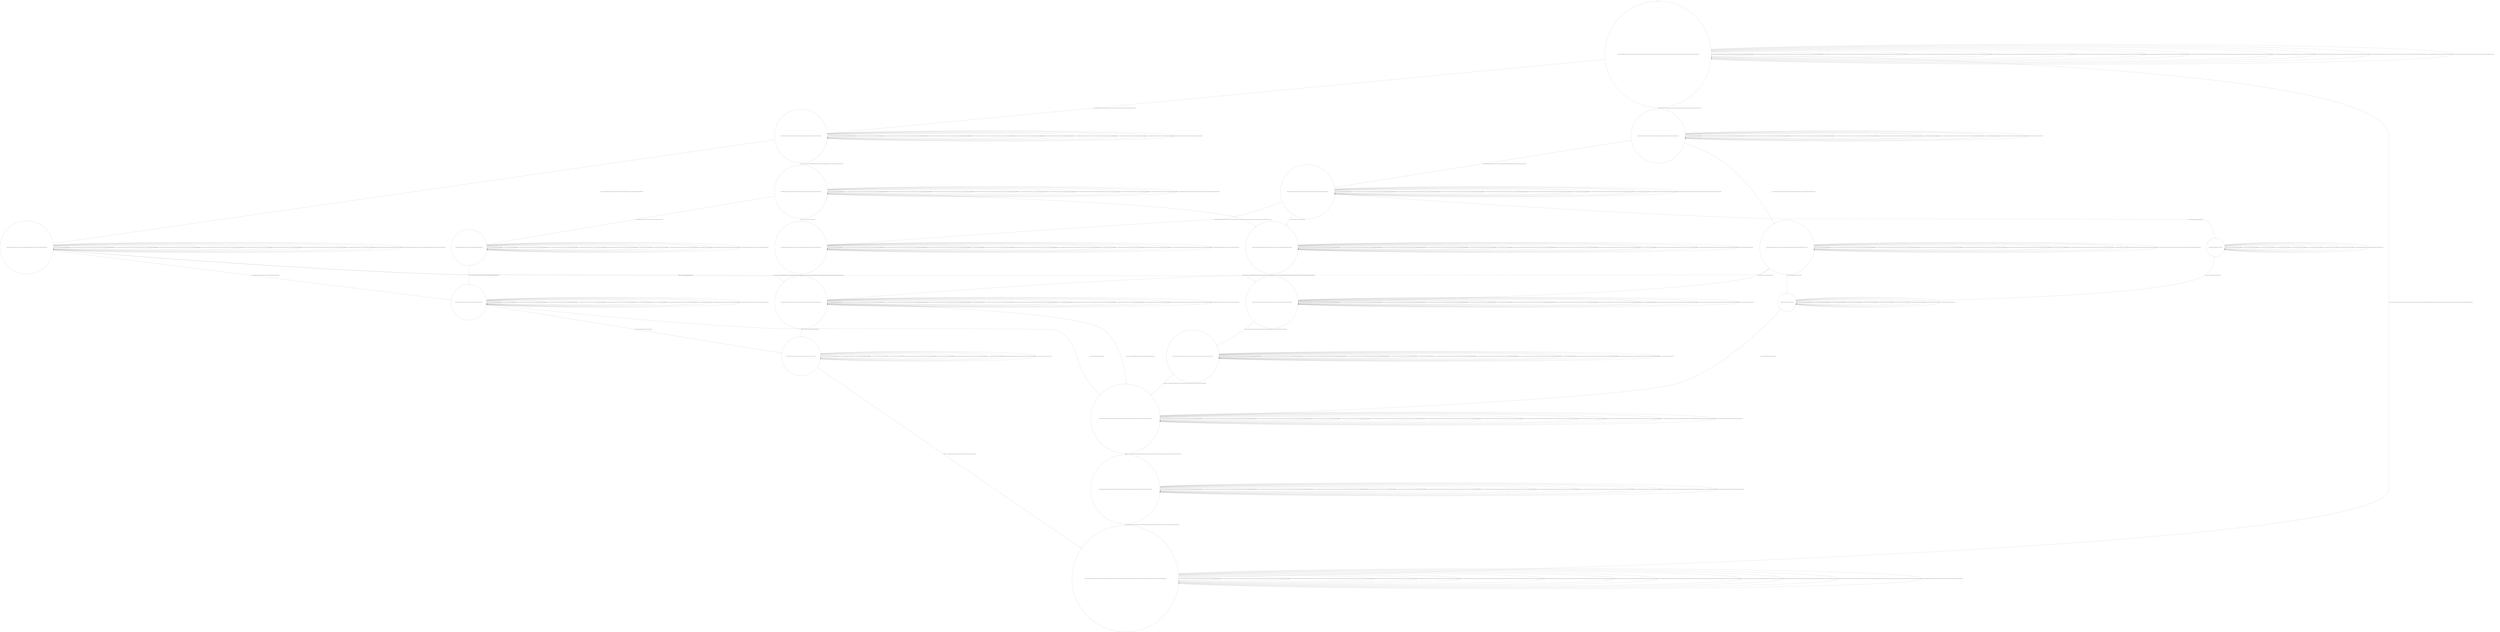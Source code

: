 digraph g {
	edge [lblstyle="above, sloped"];
	s0 [shape="circle" label="0@[((DOL and TEA and not TON and not CAP and not EUR and not COF) or (EUR and COF and not DOL and not TEA and not TON and not CAP) or (DOL and CAP and TON and not TEA and not EUR and not COF) or (EUR and CAP and TON and not DOL and not TEA and not COF) or (EUR and COF and TEA and TON and not DOL and not CAP) or (DOL and COF and TEA and CAP and TON and not EUR))]"];
	s1 [shape="circle" label="1@[((DOL and TEA and not TON and not CAP and not EUR and not COF) or (DOL and CAP and TON and not TEA and not EUR and not COF) or (DOL and COF and TEA and CAP and TON and not EUR))]"];
	s2 [shape="circle" label="2@[((EUR and COF and not DOL and not TEA and not TON and not CAP) or (EUR and CAP and TON and not DOL and not TEA and not COF) or (EUR and COF and TEA and TON and not DOL and not CAP))]"];
	s3 [shape="circle" label="3@[((DOL and TEA and not TON and not CAP and not EUR and not COF) or (DOL and CAP and TON and not TEA and not EUR and not COF) or (DOL and COF and TEA and CAP and TON and not EUR))]"];
	s4 [shape="circle" label="4@[((DOL and TEA and not TON and not CAP and not EUR and not COF) or (DOL and CAP and TON and not TEA and not EUR and not COF) or (DOL and COF and TEA and CAP and TON and not EUR))]"];
	s5 [shape="circle" label="5@[((EUR and COF and not DOL and not TEA and not TON and not CAP) or (EUR and CAP and TON and not DOL and not TEA and not COF) or (EUR and COF and TEA and TON and not DOL and not CAP))]"];
	s6 [shape="circle" label="6@[((EUR and COF and not DOL and not TEA and not TON and not CAP) or (EUR and CAP and TON and not DOL and not TEA and not COF) or (EUR and COF and TEA and TON and not DOL and not CAP))]"];
	s7 [shape="circle" label="7@[((DOL and CAP and TON and not TEA and not EUR and not COF) or (EUR and CAP and TON and not DOL and not TEA and not COF) or (DOL and COF and TEA and CAP and TON and not EUR))]"];
	s8 [shape="circle" label="8@[((DOL and TEA and not TON and not CAP and not EUR and not COF) or (DOL and COF and TEA and CAP and TON and not EUR))]"];
	s9 [shape="circle" label="9@[((DOL and CAP and TON and not TEA and not EUR and not COF) or (EUR and CAP and TON and not DOL and not TEA and not COF) or (DOL and COF and TEA and CAP and TON and not EUR))]"];
	s10 [shape="circle" label="10@[((DOL and TEA and not TON and not CAP and not EUR and not COF) or (DOL and COF and TEA and CAP and TON and not EUR))]"];
	s11 [shape="circle" label="11@[((EUR and COF and not DOL and not TEA and not TON and not CAP) or (EUR and COF and TEA and TON and not DOL and not CAP) or (DOL and COF and TEA and CAP and TON and not EUR))]"];
	s12 [shape="circle" label="12@[((EUR and COF and TEA and TON and not DOL and not CAP))]"];
	s13 [shape="circle" label="13@[((EUR and COF and not DOL and not TEA and not TON and not CAP) or (EUR and COF and TEA and TON and not DOL and not CAP) or (DOL and COF and TEA and CAP and TON and not EUR))]"];
	s14 [shape="circle" label="14@[((EUR and COF and TEA and TON and not DOL and not CAP))]"];
	s15 [shape="circle" label="15@[((DOL and CAP and TON and not TEA and not EUR and not COF) or (EUR and CAP and TON and not DOL and not TEA and not COF) or (DOL and COF and TEA and CAP and TON and not EUR))]"];
	s16 [shape="circle" label="16@[((DOL and TEA and not TON and not CAP and not EUR and not COF) or (EUR and COF and not DOL and not TEA and not TON and not CAP))]"];
	s17 [shape="circle" label="17@[((DOL and CAP and TON and not TEA and not EUR and not COF) or (EUR and CAP and TON and not DOL and not TEA and not COF) or (EUR and COF and TEA and TON and not DOL and not CAP) or (DOL and COF and TEA and CAP and TON and not EUR))]"];
	s18 [shape="circle" label="18@[((DOL and TEA and not TON and not CAP and not EUR and not COF) or (EUR and COF and not DOL and not TEA and not TON and not CAP) or (DOL and CAP and TON and not TEA and not EUR and not COF) or (EUR and CAP and TON and not DOL and not TEA and not COF) or (EUR and COF and TEA and TON and not DOL and not CAP) or (DOL and COF and TEA and CAP and TON and not EUR))]"];
	s19 [shape="circle" label="19@[((DOL and CAP and TON and not TEA and not EUR and not COF) or (EUR and CAP and TON and not DOL and not TEA and not COF) or (EUR and COF and TEA and TON and not DOL and not CAP) or (DOL and COF and TEA and CAP and TON and not EUR))]"];
	s0 -> s0 [label="cap / nok() [((DOL and CAP and TON and not TEA and not EUR and not COF) or (EUR and CAP and TON and not DOL and not TEA and not COF) or (DOL and COF and TEA and CAP and TON and not EUR))]"];
	s0 -> s0 [label="coffee / nok() [((EUR and COF and not DOL and not TEA and not TON and not CAP) or (DOL and CAP and TON and not TEA and not EUR and not COF) or (EUR and CAP and TON and not DOL and not TEA and not COF) or (EUR and COF and TEA and TON and not DOL and not CAP) or (DOL and COF and TEA and CAP and TON and not EUR))]"];
	s0 -> s0 [label="cup_taken / nok() [((DOL and TEA and not TON and not CAP and not EUR and not COF) or (EUR and COF and not DOL and not TEA and not TON and not CAP) or (DOL and CAP and TON and not TEA and not EUR and not COF) or (EUR and CAP and TON and not DOL and not TEA and not COF) or (EUR and COF and TEA and TON and not DOL and not CAP) or (DOL and COF and TEA and CAP and TON and not EUR))]"];
	s0 -> s0 [label="display_done / nok() [((DOL and TEA and not TON and not CAP and not EUR and not COF) or (EUR and COF and not DOL and not TEA and not TON and not CAP) or (DOL and CAP and TON and not TEA and not EUR and not COF) or (EUR and CAP and TON and not DOL and not TEA and not COF) or (EUR and COF and TEA and TON and not DOL and not CAP) or (DOL and COF and TEA and CAP and TON and not EUR))]"];
	s0 -> s1 [label="dollar / ok() [((DOL and TEA and not TON and not CAP and not EUR and not COF) or (DOL and CAP and TON and not TEA and not EUR and not COF) or (DOL and COF and TEA and CAP and TON and not EUR))]"];
	s0 -> s2 [label="euro / ok() [((EUR and COF and not DOL and not TEA and not TON and not CAP) or (EUR and CAP and TON and not DOL and not TEA and not COF) or (EUR and COF and TEA and TON and not DOL and not CAP))]"];
	s0 -> s0 [label="no_sugar / nok() [((DOL and TEA and not TON and not CAP and not EUR and not COF) or (EUR and COF and not DOL and not TEA and not TON and not CAP) or (DOL and CAP and TON and not TEA and not EUR and not COF) or (EUR and CAP and TON and not DOL and not TEA and not COF) or (EUR and COF and TEA and TON and not DOL and not CAP) or (DOL and COF and TEA and CAP and TON and not EUR))]"];
	s0 -> s0 [label="pour_coffee / nok() [((EUR and COF and not DOL and not TEA and not TON and not CAP) or (DOL and CAP and TON and not TEA and not EUR and not COF) or (EUR and CAP and TON and not DOL and not TEA and not COF) or (EUR and COF and TEA and TON and not DOL and not CAP) or (DOL and COF and TEA and CAP and TON and not EUR))]"];
	s0 -> s0 [label="pour_milk / nok() [((DOL and CAP and TON and not TEA and not EUR and not COF) or (EUR and CAP and TON and not DOL and not TEA and not COF) or (DOL and COF and TEA and CAP and TON and not EUR))]"];
	s0 -> s0 [label="pour_sugar / nok() [((DOL and TEA and not TON and not CAP and not EUR and not COF) or (EUR and COF and not DOL and not TEA and not TON and not CAP) or (DOL and CAP and TON and not TEA and not EUR and not COF) or (EUR and CAP and TON and not DOL and not TEA and not COF) or (EUR and COF and TEA and TON and not DOL and not CAP) or (DOL and COF and TEA and CAP and TON and not EUR))]"];
	s0 -> s0 [label="pour_tea / nok() [((DOL and TEA and not TON and not CAP and not EUR and not COF) or (EUR and COF and TEA and TON and not DOL and not CAP) or (DOL and COF and TEA and CAP and TON and not EUR))]"];
	s0 -> s0 [label="ring / nok() [((DOL and CAP and TON and not TEA and not EUR and not COF) or (EUR and CAP and TON and not DOL and not TEA and not COF) or (EUR and COF and TEA and TON and not DOL and not CAP) or (DOL and COF and TEA and CAP and TON and not EUR))]"];
	s0 -> s0 [label="sugar / nok() [((DOL and TEA and not TON and not CAP and not EUR and not COF) or (EUR and COF and not DOL and not TEA and not TON and not CAP) or (DOL and CAP and TON and not TEA and not EUR and not COF) or (EUR and CAP and TON and not DOL and not TEA and not COF) or (EUR and COF and TEA and TON and not DOL and not CAP) or (DOL and COF and TEA and CAP and TON and not EUR))]"];
	s0 -> s0 [label="tea / nok() [((DOL and TEA and not TON and not CAP and not EUR and not COF) or (EUR and COF and TEA and TON and not DOL and not CAP) or (DOL and COF and TEA and CAP and TON and not EUR))]"];
	s1 -> s1 [label="cap / nok() [((DOL and CAP and TON and not TEA and not EUR and not COF) or (DOL and COF and TEA and CAP and TON and not EUR))]"];
	s1 -> s1 [label="coffee / nok() [((DOL and CAP and TON and not TEA and not EUR and not COF) or (DOL and COF and TEA and CAP and TON and not EUR))]"];
	s1 -> s1 [label="cup_taken / nok() [((DOL and TEA and not TON and not CAP and not EUR and not COF) or (DOL and CAP and TON and not TEA and not EUR and not COF) or (DOL and COF and TEA and CAP and TON and not EUR))]"];
	s1 -> s1 [label="display_done / nok() [((DOL and TEA and not TON and not CAP and not EUR and not COF) or (DOL and CAP and TON and not TEA and not EUR and not COF) or (DOL and COF and TEA and CAP and TON and not EUR))]"];
	s1 -> s1 [label="dollar / nok() [((DOL and TEA and not TON and not CAP and not EUR and not COF) or (DOL and CAP and TON and not TEA and not EUR and not COF) or (DOL and COF and TEA and CAP and TON and not EUR))]"];
	s1 -> s3 [label="no_sugar / ok() [((DOL and TEA and not TON and not CAP and not EUR and not COF) or (DOL and CAP and TON and not TEA and not EUR and not COF) or (DOL and COF and TEA and CAP and TON and not EUR))]"];
	s1 -> s1 [label="pour_coffee / nok() [((DOL and CAP and TON and not TEA and not EUR and not COF) or (DOL and COF and TEA and CAP and TON and not EUR))]"];
	s1 -> s1 [label="pour_milk / nok() [((DOL and CAP and TON and not TEA and not EUR and not COF) or (DOL and COF and TEA and CAP and TON and not EUR))]"];
	s1 -> s1 [label="pour_sugar / nok() [((DOL and TEA and not TON and not CAP and not EUR and not COF) or (DOL and CAP and TON and not TEA and not EUR and not COF) or (DOL and COF and TEA and CAP and TON and not EUR))]"];
	s1 -> s1 [label="pour_tea / nok() [((DOL and TEA and not TON and not CAP and not EUR and not COF) or (DOL and COF and TEA and CAP and TON and not EUR))]"];
	s1 -> s1 [label="ring / nok() [((DOL and CAP and TON and not TEA and not EUR and not COF) or (DOL and COF and TEA and CAP and TON and not EUR))]"];
	s1 -> s4 [label="sugar / ok() [((DOL and TEA and not TON and not CAP and not EUR and not COF) or (DOL and CAP and TON and not TEA and not EUR and not COF) or (DOL and COF and TEA and CAP and TON and not EUR))]"];
	s1 -> s1 [label="tea / nok() [((DOL and TEA and not TON and not CAP and not EUR and not COF) or (DOL and COF and TEA and CAP and TON and not EUR))]"];
	s2 -> s2 [label="cap / nok() [((EUR and CAP and TON and not DOL and not TEA and not COF))]"];
	s2 -> s2 [label="coffee / nok() [((EUR and COF and not DOL and not TEA and not TON and not CAP) or (EUR and CAP and TON and not DOL and not TEA and not COF) or (EUR and COF and TEA and TON and not DOL and not CAP))]"];
	s2 -> s2 [label="cup_taken / nok() [((EUR and COF and not DOL and not TEA and not TON and not CAP) or (EUR and CAP and TON and not DOL and not TEA and not COF) or (EUR and COF and TEA and TON and not DOL and not CAP))]"];
	s2 -> s2 [label="display_done / nok() [((EUR and COF and not DOL and not TEA and not TON and not CAP) or (EUR and CAP and TON and not DOL and not TEA and not COF) or (EUR and COF and TEA and TON and not DOL and not CAP))]"];
	s2 -> s2 [label="euro / nok() [((EUR and COF and not DOL and not TEA and not TON and not CAP) or (EUR and CAP and TON and not DOL and not TEA and not COF) or (EUR and COF and TEA and TON and not DOL and not CAP))]"];
	s2 -> s5 [label="no_sugar / ok() [((EUR and COF and not DOL and not TEA and not TON and not CAP) or (EUR and CAP and TON and not DOL and not TEA and not COF) or (EUR and COF and TEA and TON and not DOL and not CAP))]"];
	s2 -> s2 [label="pour_coffee / nok() [((EUR and COF and not DOL and not TEA and not TON and not CAP) or (EUR and CAP and TON and not DOL and not TEA and not COF) or (EUR and COF and TEA and TON and not DOL and not CAP))]"];
	s2 -> s2 [label="pour_milk / nok() [((EUR and CAP and TON and not DOL and not TEA and not COF))]"];
	s2 -> s2 [label="pour_sugar / nok() [((EUR and COF and not DOL and not TEA and not TON and not CAP) or (EUR and CAP and TON and not DOL and not TEA and not COF) or (EUR and COF and TEA and TON and not DOL and not CAP))]"];
	s2 -> s2 [label="pour_tea / nok() [((EUR and COF and TEA and TON and not DOL and not CAP))]"];
	s2 -> s2 [label="ring / nok() [((EUR and CAP and TON and not DOL and not TEA and not COF) or (EUR and COF and TEA and TON and not DOL and not CAP))]"];
	s2 -> s6 [label="sugar / ok() [((EUR and COF and not DOL and not TEA and not TON and not CAP) or (EUR and CAP and TON and not DOL and not TEA and not COF) or (EUR and COF and TEA and TON and not DOL and not CAP))]"];
	s2 -> s2 [label="tea / nok() [((EUR and COF and TEA and TON and not DOL and not CAP))]"];
	s3 -> s7 [label="cap / ok() [((DOL and CAP and TON and not TEA and not EUR and not COF) or (DOL and COF and TEA and CAP and TON and not EUR))]"];
	s3 -> s3 [label="coffee / Ω [((DOL and CAP and TON and not TEA and not EUR and not COF))]"];
	s3 -> s11 [label="coffee / ok() [((DOL and COF and TEA and CAP and TON and not EUR))]"];
	s3 -> s3 [label="cup_taken / nok() [((DOL and TEA and not TON and not CAP and not EUR and not COF) or (DOL and CAP and TON and not TEA and not EUR and not COF) or (DOL and COF and TEA and CAP and TON and not EUR))]"];
	s3 -> s3 [label="display_done / nok() [((DOL and TEA and not TON and not CAP and not EUR and not COF) or (DOL and CAP and TON and not TEA and not EUR and not COF) or (DOL and COF and TEA and CAP and TON and not EUR))]"];
	s3 -> s3 [label="dollar / nok() [((DOL and TEA and not TON and not CAP and not EUR and not COF) or (DOL and CAP and TON and not TEA and not EUR and not COF) or (DOL and COF and TEA and CAP and TON and not EUR))]"];
	s3 -> s3 [label="no_sugar / nok() [((DOL and TEA and not TON and not CAP and not EUR and not COF) or (DOL and CAP and TON and not TEA and not EUR and not COF) or (DOL and COF and TEA and CAP and TON and not EUR))]"];
	s3 -> s3 [label="pour_coffee / nok() [((DOL and CAP and TON and not TEA and not EUR and not COF) or (DOL and COF and TEA and CAP and TON and not EUR))]"];
	s3 -> s3 [label="pour_milk / nok() [((DOL and CAP and TON and not TEA and not EUR and not COF) or (DOL and COF and TEA and CAP and TON and not EUR))]"];
	s3 -> s3 [label="pour_sugar / nok() [((DOL and TEA and not TON and not CAP and not EUR and not COF) or (DOL and CAP and TON and not TEA and not EUR and not COF) or (DOL and COF and TEA and CAP and TON and not EUR))]"];
	s3 -> s3 [label="pour_tea / nok() [((DOL and TEA and not TON and not CAP and not EUR and not COF) or (DOL and COF and TEA and CAP and TON and not EUR))]"];
	s3 -> s3 [label="ring / nok() [((DOL and CAP and TON and not TEA and not EUR and not COF) or (DOL and COF and TEA and CAP and TON and not EUR))]"];
	s3 -> s3 [label="sugar / void() [((DOL and TEA and not TON and not CAP and not EUR and not COF) or (DOL and CAP and TON and not TEA and not EUR and not COF) or (DOL and COF and TEA and CAP and TON and not EUR))]"];
	s3 -> s8 [label="tea / ok() [((DOL and TEA and not TON and not CAP and not EUR and not COF) or (DOL and COF and TEA and CAP and TON and not EUR))]"];
	s4 -> s9 [label="cap / ok() [((DOL and CAP and TON and not TEA and not EUR and not COF) or (DOL and COF and TEA and CAP and TON and not EUR))]"];
	s4 -> s4 [label="coffee / Ω [((DOL and CAP and TON and not TEA and not EUR and not COF))]"];
	s4 -> s13 [label="coffee / ok() [((DOL and COF and TEA and CAP and TON and not EUR))]"];
	s4 -> s4 [label="cup_taken / nok() [((DOL and TEA and not TON and not CAP and not EUR and not COF) or (DOL and CAP and TON and not TEA and not EUR and not COF) or (DOL and COF and TEA and CAP and TON and not EUR))]"];
	s4 -> s4 [label="display_done / nok() [((DOL and TEA and not TON and not CAP and not EUR and not COF) or (DOL and CAP and TON and not TEA and not EUR and not COF) or (DOL and COF and TEA and CAP and TON and not EUR))]"];
	s4 -> s4 [label="dollar / nok() [((DOL and TEA and not TON and not CAP and not EUR and not COF) or (DOL and CAP and TON and not TEA and not EUR and not COF) or (DOL and COF and TEA and CAP and TON and not EUR))]"];
	s4 -> s4 [label="no_sugar / void() [((DOL and TEA and not TON and not CAP and not EUR and not COF) or (DOL and CAP and TON and not TEA and not EUR and not COF) or (DOL and COF and TEA and CAP and TON and not EUR))]"];
	s4 -> s4 [label="pour_coffee / nok() [((DOL and CAP and TON and not TEA and not EUR and not COF) or (DOL and COF and TEA and CAP and TON and not EUR))]"];
	s4 -> s4 [label="pour_milk / nok() [((DOL and CAP and TON and not TEA and not EUR and not COF) or (DOL and COF and TEA and CAP and TON and not EUR))]"];
	s4 -> s4 [label="pour_sugar / nok() [((DOL and TEA and not TON and not CAP and not EUR and not COF) or (DOL and CAP and TON and not TEA and not EUR and not COF) or (DOL and COF and TEA and CAP and TON and not EUR))]"];
	s4 -> s4 [label="pour_tea / nok() [((DOL and TEA and not TON and not CAP and not EUR and not COF) or (DOL and COF and TEA and CAP and TON and not EUR))]"];
	s4 -> s4 [label="ring / nok() [((DOL and CAP and TON and not TEA and not EUR and not COF) or (DOL and COF and TEA and CAP and TON and not EUR))]"];
	s4 -> s4 [label="sugar / nok() [((DOL and TEA and not TON and not CAP and not EUR and not COF) or (DOL and CAP and TON and not TEA and not EUR and not COF) or (DOL and COF and TEA and CAP and TON and not EUR))]"];
	s4 -> s10 [label="tea / ok() [((DOL and TEA and not TON and not CAP and not EUR and not COF) or (DOL and COF and TEA and CAP and TON and not EUR))]"];
	s5 -> s7 [label="cap / ok() [((EUR and CAP and TON and not DOL and not TEA and not COF))]"];
	s5 -> s5 [label="coffee / Ω [((EUR and CAP and TON and not DOL and not TEA and not COF))]"];
	s5 -> s11 [label="coffee / ok() [((EUR and COF and not DOL and not TEA and not TON and not CAP) or (EUR and COF and TEA and TON and not DOL and not CAP))]"];
	s5 -> s5 [label="cup_taken / nok() [((EUR and COF and not DOL and not TEA and not TON and not CAP) or (EUR and CAP and TON and not DOL and not TEA and not COF) or (EUR and COF and TEA and TON and not DOL and not CAP))]"];
	s5 -> s5 [label="display_done / nok() [((EUR and COF and not DOL and not TEA and not TON and not CAP) or (EUR and CAP and TON and not DOL and not TEA and not COF) or (EUR and COF and TEA and TON and not DOL and not CAP))]"];
	s5 -> s5 [label="euro / nok() [((EUR and COF and not DOL and not TEA and not TON and not CAP) or (EUR and CAP and TON and not DOL and not TEA and not COF) or (EUR and COF and TEA and TON and not DOL and not CAP))]"];
	s5 -> s5 [label="no_sugar / nok() [((EUR and COF and not DOL and not TEA and not TON and not CAP) or (EUR and CAP and TON and not DOL and not TEA and not COF) or (EUR and COF and TEA and TON and not DOL and not CAP))]"];
	s5 -> s5 [label="pour_coffee / nok() [((EUR and COF and not DOL and not TEA and not TON and not CAP) or (EUR and CAP and TON and not DOL and not TEA and not COF) or (EUR and COF and TEA and TON and not DOL and not CAP))]"];
	s5 -> s5 [label="pour_milk / nok() [((EUR and CAP and TON and not DOL and not TEA and not COF))]"];
	s5 -> s5 [label="pour_sugar / nok() [((EUR and COF and not DOL and not TEA and not TON and not CAP) or (EUR and CAP and TON and not DOL and not TEA and not COF) or (EUR and COF and TEA and TON and not DOL and not CAP))]"];
	s5 -> s5 [label="pour_tea / nok() [((EUR and COF and TEA and TON and not DOL and not CAP))]"];
	s5 -> s5 [label="ring / nok() [((EUR and CAP and TON and not DOL and not TEA and not COF) or (EUR and COF and TEA and TON and not DOL and not CAP))]"];
	s5 -> s5 [label="sugar / void() [((EUR and COF and not DOL and not TEA and not TON and not CAP) or (EUR and CAP and TON and not DOL and not TEA and not COF) or (EUR and COF and TEA and TON and not DOL and not CAP))]"];
	s5 -> s12 [label="tea / ok() [((EUR and COF and TEA and TON and not DOL and not CAP))]"];
	s6 -> s9 [label="cap / ok() [((EUR and CAP and TON and not DOL and not TEA and not COF))]"];
	s6 -> s13 [label="coffee / ok() [((EUR and COF and not DOL and not TEA and not TON and not CAP) or (EUR and COF and TEA and TON and not DOL and not CAP))]"];
	s6 -> s6 [label="coffee / Ω [((EUR and CAP and TON and not DOL and not TEA and not COF))]"];
	s6 -> s6 [label="cup_taken / nok() [((EUR and COF and not DOL and not TEA and not TON and not CAP) or (EUR and CAP and TON and not DOL and not TEA and not COF) or (EUR and COF and TEA and TON and not DOL and not CAP))]"];
	s6 -> s6 [label="display_done / nok() [((EUR and COF and not DOL and not TEA and not TON and not CAP) or (EUR and CAP and TON and not DOL and not TEA and not COF) or (EUR and COF and TEA and TON and not DOL and not CAP))]"];
	s6 -> s6 [label="euro / nok() [((EUR and COF and not DOL and not TEA and not TON and not CAP) or (EUR and CAP and TON and not DOL and not TEA and not COF) or (EUR and COF and TEA and TON and not DOL and not CAP))]"];
	s6 -> s6 [label="no_sugar / void() [((EUR and COF and not DOL and not TEA and not TON and not CAP) or (EUR and CAP and TON and not DOL and not TEA and not COF) or (EUR and COF and TEA and TON and not DOL and not CAP))]"];
	s6 -> s6 [label="pour_coffee / nok() [((EUR and COF and not DOL and not TEA and not TON and not CAP) or (EUR and CAP and TON and not DOL and not TEA and not COF) or (EUR and COF and TEA and TON and not DOL and not CAP))]"];
	s6 -> s6 [label="pour_milk / nok() [((EUR and CAP and TON and not DOL and not TEA and not COF))]"];
	s6 -> s6 [label="pour_sugar / nok() [((EUR and COF and not DOL and not TEA and not TON and not CAP) or (EUR and CAP and TON and not DOL and not TEA and not COF) or (EUR and COF and TEA and TON and not DOL and not CAP))]"];
	s6 -> s6 [label="pour_tea / nok() [((EUR and COF and TEA and TON and not DOL and not CAP))]"];
	s6 -> s6 [label="ring / nok() [((EUR and CAP and TON and not DOL and not TEA and not COF) or (EUR and COF and TEA and TON and not DOL and not CAP))]"];
	s6 -> s6 [label="sugar / nok() [((EUR and COF and not DOL and not TEA and not TON and not CAP) or (EUR and CAP and TON and not DOL and not TEA and not COF) or (EUR and COF and TEA and TON and not DOL and not CAP))]"];
	s6 -> s14 [label="tea / ok() [((EUR and COF and TEA and TON and not DOL and not CAP))]"];
	s7 -> s7 [label="cap / nok() [((DOL and CAP and TON and not TEA and not EUR and not COF) or (EUR and CAP and TON and not DOL and not TEA and not COF) or (DOL and COF and TEA and CAP and TON and not EUR))]"];
	s7 -> s7 [label="coffee / void() [((DOL and CAP and TON and not TEA and not EUR and not COF) or (EUR and CAP and TON and not DOL and not TEA and not COF) or (DOL and COF and TEA and CAP and TON and not EUR))]"];
	s7 -> s7 [label="cup_taken / nok() [((DOL and CAP and TON and not TEA and not EUR and not COF) or (EUR and CAP and TON and not DOL and not TEA and not COF) or (DOL and COF and TEA and CAP and TON and not EUR))]"];
	s7 -> s7 [label="display_done / nok() [((DOL and CAP and TON and not TEA and not EUR and not COF) or (EUR and CAP and TON and not DOL and not TEA and not COF) or (DOL and COF and TEA and CAP and TON and not EUR))]"];
	s7 -> s7 [label="dollar / nok() [((DOL and CAP and TON and not TEA and not EUR and not COF) or (DOL and COF and TEA and CAP and TON and not EUR))]"];
	s7 -> s7 [label="euro / nok() [((EUR and CAP and TON and not DOL and not TEA and not COF))]"];
	s7 -> s7 [label="no_sugar / nok() [((DOL and CAP and TON and not TEA and not EUR and not COF) or (EUR and CAP and TON and not DOL and not TEA and not COF) or (DOL and COF and TEA and CAP and TON and not EUR))]"];
	s7 -> s7 [label="pour_coffee / nok() [((DOL and CAP and TON and not TEA and not EUR and not COF) or (EUR and CAP and TON and not DOL and not TEA and not COF) or (DOL and COF and TEA and CAP and TON and not EUR))]"];
	s7 -> s15 [label="pour_milk / ok() [((DOL and CAP and TON and not TEA and not EUR and not COF) or (EUR and CAP and TON and not DOL and not TEA and not COF) or (DOL and COF and TEA and CAP and TON and not EUR))]"];
	s7 -> s7 [label="pour_sugar / nok() [((DOL and CAP and TON and not TEA and not EUR and not COF) or (EUR and CAP and TON and not DOL and not TEA and not COF) or (DOL and COF and TEA and CAP and TON and not EUR))]"];
	s7 -> s7 [label="pour_tea / nok() [((DOL and COF and TEA and CAP and TON and not EUR))]"];
	s7 -> s7 [label="ring / nok() [((DOL and CAP and TON and not TEA and not EUR and not COF) or (EUR and CAP and TON and not DOL and not TEA and not COF) or (DOL and COF and TEA and CAP and TON and not EUR))]"];
	s7 -> s7 [label="sugar / nok() [((DOL and CAP and TON and not TEA and not EUR and not COF) or (EUR and CAP and TON and not DOL and not TEA and not COF) or (DOL and COF and TEA and CAP and TON and not EUR))]"];
	s7 -> s7 [label="tea / void() [((DOL and COF and TEA and CAP and TON and not EUR))]"];
	s8 -> s8 [label="cap / void() [((DOL and COF and TEA and CAP and TON and not EUR))]"];
	s8 -> s8 [label="coffee / void() [((DOL and COF and TEA and CAP and TON and not EUR))]"];
	s8 -> s8 [label="cup_taken / nok() [((DOL and TEA and not TON and not CAP and not EUR and not COF) or (DOL and COF and TEA and CAP and TON and not EUR))]"];
	s8 -> s8 [label="display_done / nok() [((DOL and TEA and not TON and not CAP and not EUR and not COF) or (DOL and COF and TEA and CAP and TON and not EUR))]"];
	s8 -> s8 [label="dollar / nok() [((DOL and TEA and not TON and not CAP and not EUR and not COF) or (DOL and COF and TEA and CAP and TON and not EUR))]"];
	s8 -> s8 [label="no_sugar / nok() [((DOL and TEA and not TON and not CAP and not EUR and not COF) or (DOL and COF and TEA and CAP and TON and not EUR))]"];
	s8 -> s8 [label="pour_coffee / nok() [((DOL and COF and TEA and CAP and TON and not EUR))]"];
	s8 -> s8 [label="pour_milk / nok() [((DOL and COF and TEA and CAP and TON and not EUR))]"];
	s8 -> s8 [label="pour_sugar / nok() [((DOL and TEA and not TON and not CAP and not EUR and not COF) or (DOL and COF and TEA and CAP and TON and not EUR))]"];
	s8 -> s17 [label="pour_tea / ok() [((DOL and COF and TEA and CAP and TON and not EUR))]"];
	s8 -> s16 [label="pour_tea / ok() [((DOL and TEA and not TON and not CAP and not EUR and not COF))]"];
	s8 -> s8 [label="ring / nok() [((DOL and COF and TEA and CAP and TON and not EUR))]"];
	s8 -> s8 [label="sugar / nok() [((DOL and TEA and not TON and not CAP and not EUR and not COF) or (DOL and COF and TEA and CAP and TON and not EUR))]"];
	s8 -> s8 [label="tea / nok() [((DOL and TEA and not TON and not CAP and not EUR and not COF) or (DOL and COF and TEA and CAP and TON and not EUR))]"];
	s9 -> s9 [label="cap / nok() [((DOL and CAP and TON and not TEA and not EUR and not COF) or (EUR and CAP and TON and not DOL and not TEA and not COF) or (DOL and COF and TEA and CAP and TON and not EUR))]"];
	s9 -> s9 [label="coffee / void() [((DOL and CAP and TON and not TEA and not EUR and not COF) or (EUR and CAP and TON and not DOL and not TEA and not COF) or (DOL and COF and TEA and CAP and TON and not EUR))]"];
	s9 -> s9 [label="cup_taken / nok() [((DOL and CAP and TON and not TEA and not EUR and not COF) or (EUR and CAP and TON and not DOL and not TEA and not COF) or (DOL and COF and TEA and CAP and TON and not EUR))]"];
	s9 -> s9 [label="display_done / nok() [((DOL and CAP and TON and not TEA and not EUR and not COF) or (EUR and CAP and TON and not DOL and not TEA and not COF) or (DOL and COF and TEA and CAP and TON and not EUR))]"];
	s9 -> s9 [label="dollar / nok() [((DOL and CAP and TON and not TEA and not EUR and not COF) or (DOL and COF and TEA and CAP and TON and not EUR))]"];
	s9 -> s9 [label="euro / nok() [((EUR and CAP and TON and not DOL and not TEA and not COF))]"];
	s9 -> s9 [label="no_sugar / nok() [((DOL and CAP and TON and not TEA and not EUR and not COF) or (EUR and CAP and TON and not DOL and not TEA and not COF) or (DOL and COF and TEA and CAP and TON and not EUR))]"];
	s9 -> s9 [label="pour_coffee / nok() [((DOL and CAP and TON and not TEA and not EUR and not COF) or (EUR and CAP and TON and not DOL and not TEA and not COF) or (DOL and COF and TEA and CAP and TON and not EUR))]"];
	s9 -> s9 [label="pour_milk / nok() [((DOL and CAP and TON and not TEA and not EUR and not COF) or (EUR and CAP and TON and not DOL and not TEA and not COF) or (DOL and COF and TEA and CAP and TON and not EUR))]"];
	s9 -> s7 [label="pour_sugar / ok() [((DOL and CAP and TON and not TEA and not EUR and not COF) or (EUR and CAP and TON and not DOL and not TEA and not COF) or (DOL and COF and TEA and CAP and TON and not EUR))]"];
	s9 -> s9 [label="pour_tea / nok() [((DOL and COF and TEA and CAP and TON and not EUR))]"];
	s9 -> s9 [label="ring / nok() [((DOL and CAP and TON and not TEA and not EUR and not COF) or (EUR and CAP and TON and not DOL and not TEA and not COF) or (DOL and COF and TEA and CAP and TON and not EUR))]"];
	s9 -> s9 [label="sugar / nok() [((DOL and CAP and TON and not TEA and not EUR and not COF) or (EUR and CAP and TON and not DOL and not TEA and not COF) or (DOL and COF and TEA and CAP and TON and not EUR))]"];
	s9 -> s9 [label="tea / void() [((DOL and COF and TEA and CAP and TON and not EUR))]"];
	s10 -> s10 [label="cap / void() [((DOL and COF and TEA and CAP and TON and not EUR))]"];
	s10 -> s10 [label="coffee / void() [((DOL and COF and TEA and CAP and TON and not EUR))]"];
	s10 -> s10 [label="cup_taken / nok() [((DOL and TEA and not TON and not CAP and not EUR and not COF) or (DOL and COF and TEA and CAP and TON and not EUR))]"];
	s10 -> s10 [label="display_done / nok() [((DOL and TEA and not TON and not CAP and not EUR and not COF) or (DOL and COF and TEA and CAP and TON and not EUR))]"];
	s10 -> s10 [label="dollar / nok() [((DOL and TEA and not TON and not CAP and not EUR and not COF) or (DOL and COF and TEA and CAP and TON and not EUR))]"];
	s10 -> s10 [label="no_sugar / nok() [((DOL and TEA and not TON and not CAP and not EUR and not COF) or (DOL and COF and TEA and CAP and TON and not EUR))]"];
	s10 -> s10 [label="pour_coffee / nok() [((DOL and COF and TEA and CAP and TON and not EUR))]"];
	s10 -> s10 [label="pour_milk / nok() [((DOL and COF and TEA and CAP and TON and not EUR))]"];
	s10 -> s8 [label="pour_sugar / ok() [((DOL and TEA and not TON and not CAP and not EUR and not COF) or (DOL and COF and TEA and CAP and TON and not EUR))]"];
	s10 -> s10 [label="pour_tea / nok() [((DOL and TEA and not TON and not CAP and not EUR and not COF) or (DOL and COF and TEA and CAP and TON and not EUR))]"];
	s10 -> s10 [label="ring / nok() [((DOL and COF and TEA and CAP and TON and not EUR))]"];
	s10 -> s10 [label="sugar / nok() [((DOL and TEA and not TON and not CAP and not EUR and not COF) or (DOL and COF and TEA and CAP and TON and not EUR))]"];
	s10 -> s10 [label="tea / nok() [((DOL and TEA and not TON and not CAP and not EUR and not COF) or (DOL and COF and TEA and CAP and TON and not EUR))]"];
	s11 -> s11 [label="cap / void() [((DOL and COF and TEA and CAP and TON and not EUR))]"];
	s11 -> s11 [label="coffee / nok() [((EUR and COF and not DOL and not TEA and not TON and not CAP) or (EUR and COF and TEA and TON and not DOL and not CAP) or (DOL and COF and TEA and CAP and TON and not EUR))]"];
	s11 -> s11 [label="cup_taken / nok() [((EUR and COF and not DOL and not TEA and not TON and not CAP) or (EUR and COF and TEA and TON and not DOL and not CAP) or (DOL and COF and TEA and CAP and TON and not EUR))]"];
	s11 -> s11 [label="display_done / nok() [((EUR and COF and not DOL and not TEA and not TON and not CAP) or (EUR and COF and TEA and TON and not DOL and not CAP) or (DOL and COF and TEA and CAP and TON and not EUR))]"];
	s11 -> s11 [label="dollar / nok() [((DOL and COF and TEA and CAP and TON and not EUR))]"];
	s11 -> s11 [label="euro / nok() [((EUR and COF and not DOL and not TEA and not TON and not CAP) or (EUR and COF and TEA and TON and not DOL and not CAP))]"];
	s11 -> s11 [label="no_sugar / nok() [((EUR and COF and not DOL and not TEA and not TON and not CAP) or (EUR and COF and TEA and TON and not DOL and not CAP) or (DOL and COF and TEA and CAP and TON and not EUR))]"];
	s11 -> s16 [label="pour_coffee / ok() [((EUR and COF and not DOL and not TEA and not TON and not CAP))]"];
	s11 -> s17 [label="pour_coffee / ok() [((EUR and COF and TEA and TON and not DOL and not CAP) or (DOL and COF and TEA and CAP and TON and not EUR))]"];
	s11 -> s11 [label="pour_milk / nok() [((DOL and COF and TEA and CAP and TON and not EUR))]"];
	s11 -> s11 [label="pour_sugar / nok() [((EUR and COF and not DOL and not TEA and not TON and not CAP) or (EUR and COF and TEA and TON and not DOL and not CAP) or (DOL and COF and TEA and CAP and TON and not EUR))]"];
	s11 -> s11 [label="pour_tea / nok() [((EUR and COF and TEA and TON and not DOL and not CAP) or (DOL and COF and TEA and CAP and TON and not EUR))]"];
	s11 -> s11 [label="ring / nok() [((EUR and COF and TEA and TON and not DOL and not CAP) or (DOL and COF and TEA and CAP and TON and not EUR))]"];
	s11 -> s11 [label="sugar / nok() [((EUR and COF and not DOL and not TEA and not TON and not CAP) or (EUR and COF and TEA and TON and not DOL and not CAP) or (DOL and COF and TEA and CAP and TON and not EUR))]"];
	s11 -> s11 [label="tea / void() [((EUR and COF and TEA and TON and not DOL and not CAP) or (DOL and COF and TEA and CAP and TON and not EUR))]"];
	s12 -> s12 [label="coffee / void() [((EUR and COF and TEA and TON and not DOL and not CAP))]"];
	s12 -> s12 [label="cup_taken / nok() [((EUR and COF and TEA and TON and not DOL and not CAP))]"];
	s12 -> s12 [label="display_done / nok() [((EUR and COF and TEA and TON and not DOL and not CAP))]"];
	s12 -> s12 [label="euro / nok() [((EUR and COF and TEA and TON and not DOL and not CAP))]"];
	s12 -> s12 [label="no_sugar / nok() [((EUR and COF and TEA and TON and not DOL and not CAP))]"];
	s12 -> s12 [label="pour_coffee / nok() [((EUR and COF and TEA and TON and not DOL and not CAP))]"];
	s12 -> s12 [label="pour_sugar / nok() [((EUR and COF and TEA and TON and not DOL and not CAP))]"];
	s12 -> s17 [label="pour_tea / ok() [((EUR and COF and TEA and TON and not DOL and not CAP))]"];
	s12 -> s12 [label="ring / nok() [((EUR and COF and TEA and TON and not DOL and not CAP))]"];
	s12 -> s12 [label="sugar / nok() [((EUR and COF and TEA and TON and not DOL and not CAP))]"];
	s12 -> s12 [label="tea / nok() [((EUR and COF and TEA and TON and not DOL and not CAP))]"];
	s13 -> s13 [label="cap / void() [((DOL and COF and TEA and CAP and TON and not EUR))]"];
	s13 -> s13 [label="coffee / nok() [((EUR and COF and not DOL and not TEA and not TON and not CAP) or (EUR and COF and TEA and TON and not DOL and not CAP) or (DOL and COF and TEA and CAP and TON and not EUR))]"];
	s13 -> s13 [label="cup_taken / nok() [((EUR and COF and not DOL and not TEA and not TON and not CAP) or (EUR and COF and TEA and TON and not DOL and not CAP) or (DOL and COF and TEA and CAP and TON and not EUR))]"];
	s13 -> s13 [label="display_done / nok() [((EUR and COF and not DOL and not TEA and not TON and not CAP) or (EUR and COF and TEA and TON and not DOL and not CAP) or (DOL and COF and TEA and CAP and TON and not EUR))]"];
	s13 -> s13 [label="dollar / nok() [((DOL and COF and TEA and CAP and TON and not EUR))]"];
	s13 -> s13 [label="euro / nok() [((EUR and COF and not DOL and not TEA and not TON and not CAP) or (EUR and COF and TEA and TON and not DOL and not CAP))]"];
	s13 -> s13 [label="no_sugar / nok() [((EUR and COF and not DOL and not TEA and not TON and not CAP) or (EUR and COF and TEA and TON and not DOL and not CAP) or (DOL and COF and TEA and CAP and TON and not EUR))]"];
	s13 -> s13 [label="pour_coffee / nok() [((EUR and COF and not DOL and not TEA and not TON and not CAP) or (EUR and COF and TEA and TON and not DOL and not CAP) or (DOL and COF and TEA and CAP and TON and not EUR))]"];
	s13 -> s13 [label="pour_milk / nok() [((DOL and COF and TEA and CAP and TON and not EUR))]"];
	s13 -> s11 [label="pour_sugar / ok() [((EUR and COF and not DOL and not TEA and not TON and not CAP) or (EUR and COF and TEA and TON and not DOL and not CAP) or (DOL and COF and TEA and CAP and TON and not EUR))]"];
	s13 -> s13 [label="pour_tea / nok() [((EUR and COF and TEA and TON and not DOL and not CAP) or (DOL and COF and TEA and CAP and TON and not EUR))]"];
	s13 -> s13 [label="ring / nok() [((EUR and COF and TEA and TON and not DOL and not CAP) or (DOL and COF and TEA and CAP and TON and not EUR))]"];
	s13 -> s13 [label="sugar / nok() [((EUR and COF and not DOL and not TEA and not TON and not CAP) or (EUR and COF and TEA and TON and not DOL and not CAP) or (DOL and COF and TEA and CAP and TON and not EUR))]"];
	s13 -> s13 [label="tea / void() [((EUR and COF and TEA and TON and not DOL and not CAP) or (DOL and COF and TEA and CAP and TON and not EUR))]"];
	s14 -> s14 [label="coffee / void() [((EUR and COF and TEA and TON and not DOL and not CAP))]"];
	s14 -> s14 [label="cup_taken / nok() [((EUR and COF and TEA and TON and not DOL and not CAP))]"];
	s14 -> s14 [label="display_done / nok() [((EUR and COF and TEA and TON and not DOL and not CAP))]"];
	s14 -> s14 [label="euro / nok() [((EUR and COF and TEA and TON and not DOL and not CAP))]"];
	s14 -> s14 [label="no_sugar / nok() [((EUR and COF and TEA and TON and not DOL and not CAP))]"];
	s14 -> s14 [label="pour_coffee / nok() [((EUR and COF and TEA and TON and not DOL and not CAP))]"];
	s14 -> s12 [label="pour_sugar / ok() [((EUR and COF and TEA and TON and not DOL and not CAP))]"];
	s14 -> s14 [label="pour_tea / nok() [((EUR and COF and TEA and TON and not DOL and not CAP))]"];
	s14 -> s14 [label="ring / nok() [((EUR and COF and TEA and TON and not DOL and not CAP))]"];
	s14 -> s14 [label="sugar / nok() [((EUR and COF and TEA and TON and not DOL and not CAP))]"];
	s14 -> s14 [label="tea / nok() [((EUR and COF and TEA and TON and not DOL and not CAP))]"];
	s15 -> s15 [label="cap / nok() [((DOL and CAP and TON and not TEA and not EUR and not COF) or (EUR and CAP and TON and not DOL and not TEA and not COF) or (DOL and COF and TEA and CAP and TON and not EUR))]"];
	s15 -> s15 [label="coffee / nok() [((DOL and CAP and TON and not TEA and not EUR and not COF) or (EUR and CAP and TON and not DOL and not TEA and not COF) or (DOL and COF and TEA and CAP and TON and not EUR))]"];
	s15 -> s15 [label="cup_taken / nok() [((DOL and CAP and TON and not TEA and not EUR and not COF) or (EUR and CAP and TON and not DOL and not TEA and not COF) or (DOL and COF and TEA and CAP and TON and not EUR))]"];
	s15 -> s15 [label="display_done / nok() [((DOL and CAP and TON and not TEA and not EUR and not COF) or (EUR and CAP and TON and not DOL and not TEA and not COF) or (DOL and COF and TEA and CAP and TON and not EUR))]"];
	s15 -> s15 [label="dollar / nok() [((DOL and CAP and TON and not TEA and not EUR and not COF) or (DOL and COF and TEA and CAP and TON and not EUR))]"];
	s15 -> s15 [label="euro / nok() [((EUR and CAP and TON and not DOL and not TEA and not COF))]"];
	s15 -> s15 [label="no_sugar / nok() [((DOL and CAP and TON and not TEA and not EUR and not COF) or (EUR and CAP and TON and not DOL and not TEA and not COF) or (DOL and COF and TEA and CAP and TON and not EUR))]"];
	s15 -> s17 [label="pour_coffee / ok() [((DOL and CAP and TON and not TEA and not EUR and not COF) or (EUR and CAP and TON and not DOL and not TEA and not COF) or (DOL and COF and TEA and CAP and TON and not EUR))]"];
	s15 -> s15 [label="pour_milk / nok() [((DOL and CAP and TON and not TEA and not EUR and not COF) or (EUR and CAP and TON and not DOL and not TEA and not COF) or (DOL and COF and TEA and CAP and TON and not EUR))]"];
	s15 -> s15 [label="pour_sugar / nok() [((DOL and CAP and TON and not TEA and not EUR and not COF) or (EUR and CAP and TON and not DOL and not TEA and not COF) or (DOL and COF and TEA and CAP and TON and not EUR))]"];
	s15 -> s15 [label="pour_tea / nok() [((DOL and COF and TEA and CAP and TON and not EUR))]"];
	s15 -> s15 [label="ring / nok() [((DOL and CAP and TON and not TEA and not EUR and not COF) or (EUR and CAP and TON and not DOL and not TEA and not COF) or (DOL and COF and TEA and CAP and TON and not EUR))]"];
	s15 -> s15 [label="sugar / nok() [((DOL and CAP and TON and not TEA and not EUR and not COF) or (EUR and CAP and TON and not DOL and not TEA and not COF) or (DOL and COF and TEA and CAP and TON and not EUR))]"];
	s15 -> s15 [label="tea / nok() [((DOL and COF and TEA and CAP and TON and not EUR))]"];
	s16 -> s16 [label="coffee / nok() [((EUR and COF and not DOL and not TEA and not TON and not CAP))]"];
	s16 -> s16 [label="cup_taken / nok() [((DOL and TEA and not TON and not CAP and not EUR and not COF) or (EUR and COF and not DOL and not TEA and not TON and not CAP))]"];
	s16 -> s18 [label="display_done / ok() [((DOL and TEA and not TON and not CAP and not EUR and not COF) or (EUR and COF and not DOL and not TEA and not TON and not CAP))]"];
	s16 -> s16 [label="dollar / nok() [((DOL and TEA and not TON and not CAP and not EUR and not COF))]"];
	s16 -> s16 [label="euro / nok() [((EUR and COF and not DOL and not TEA and not TON and not CAP))]"];
	s16 -> s16 [label="no_sugar / nok() [((DOL and TEA and not TON and not CAP and not EUR and not COF) or (EUR and COF and not DOL and not TEA and not TON and not CAP))]"];
	s16 -> s16 [label="pour_coffee / nok() [((EUR and COF and not DOL and not TEA and not TON and not CAP))]"];
	s16 -> s16 [label="pour_sugar / nok() [((DOL and TEA and not TON and not CAP and not EUR and not COF) or (EUR and COF and not DOL and not TEA and not TON and not CAP))]"];
	s16 -> s16 [label="pour_tea / nok() [((DOL and TEA and not TON and not CAP and not EUR and not COF))]"];
	s16 -> s16 [label="sugar / nok() [((DOL and TEA and not TON and not CAP and not EUR and not COF) or (EUR and COF and not DOL and not TEA and not TON and not CAP))]"];
	s16 -> s16 [label="tea / nok() [((DOL and TEA and not TON and not CAP and not EUR and not COF))]"];
	s17 -> s17 [label="cap / nok() [((DOL and CAP and TON and not TEA and not EUR and not COF) or (EUR and CAP and TON and not DOL and not TEA and not COF) or (DOL and COF and TEA and CAP and TON and not EUR))]"];
	s17 -> s17 [label="coffee / nok() [((DOL and CAP and TON and not TEA and not EUR and not COF) or (EUR and CAP and TON and not DOL and not TEA and not COF) or (EUR and COF and TEA and TON and not DOL and not CAP) or (DOL and COF and TEA and CAP and TON and not EUR))]"];
	s17 -> s17 [label="cup_taken / nok() [((DOL and CAP and TON and not TEA and not EUR and not COF) or (EUR and CAP and TON and not DOL and not TEA and not COF) or (EUR and COF and TEA and TON and not DOL and not CAP) or (DOL and COF and TEA and CAP and TON and not EUR))]"];
	s17 -> s19 [label="display_done / ok() [((DOL and CAP and TON and not TEA and not EUR and not COF) or (EUR and CAP and TON and not DOL and not TEA and not COF) or (EUR and COF and TEA and TON and not DOL and not CAP) or (DOL and COF and TEA and CAP and TON and not EUR))]"];
	s17 -> s17 [label="dollar / nok() [((DOL and CAP and TON and not TEA and not EUR and not COF) or (DOL and COF and TEA and CAP and TON and not EUR))]"];
	s17 -> s17 [label="euro / nok() [((EUR and CAP and TON and not DOL and not TEA and not COF) or (EUR and COF and TEA and TON and not DOL and not CAP))]"];
	s17 -> s17 [label="no_sugar / nok() [((DOL and CAP and TON and not TEA and not EUR and not COF) or (EUR and CAP and TON and not DOL and not TEA and not COF) or (EUR and COF and TEA and TON and not DOL and not CAP) or (DOL and COF and TEA and CAP and TON and not EUR))]"];
	s17 -> s17 [label="pour_coffee / nok() [((DOL and CAP and TON and not TEA and not EUR and not COF) or (EUR and CAP and TON and not DOL and not TEA and not COF) or (EUR and COF and TEA and TON and not DOL and not CAP) or (DOL and COF and TEA and CAP and TON and not EUR))]"];
	s17 -> s17 [label="pour_milk / nok() [((DOL and CAP and TON and not TEA and not EUR and not COF) or (EUR and CAP and TON and not DOL and not TEA and not COF) or (DOL and COF and TEA and CAP and TON and not EUR))]"];
	s17 -> s17 [label="pour_sugar / nok() [((DOL and CAP and TON and not TEA and not EUR and not COF) or (EUR and CAP and TON and not DOL and not TEA and not COF) or (EUR and COF and TEA and TON and not DOL and not CAP) or (DOL and COF and TEA and CAP and TON and not EUR))]"];
	s17 -> s17 [label="pour_tea / nok() [((EUR and COF and TEA and TON and not DOL and not CAP) or (DOL and COF and TEA and CAP and TON and not EUR))]"];
	s17 -> s17 [label="ring / nok() [((DOL and CAP and TON and not TEA and not EUR and not COF) or (EUR and CAP and TON and not DOL and not TEA and not COF) or (EUR and COF and TEA and TON and not DOL and not CAP) or (DOL and COF and TEA and CAP and TON and not EUR))]"];
	s17 -> s17 [label="sugar / nok() [((DOL and CAP and TON and not TEA and not EUR and not COF) or (EUR and CAP and TON and not DOL and not TEA and not COF) or (EUR and COF and TEA and TON and not DOL and not CAP) or (DOL and COF and TEA and CAP and TON and not EUR))]"];
	s17 -> s17 [label="tea / nok() [((EUR and COF and TEA and TON and not DOL and not CAP) or (DOL and COF and TEA and CAP and TON and not EUR))]"];
	s18 -> s18 [label="cap / nok() [((DOL and CAP and TON and not TEA and not EUR and not COF) or (EUR and CAP and TON and not DOL and not TEA and not COF) or (DOL and COF and TEA and CAP and TON and not EUR))]"];
	s18 -> s18 [label="coffee / nok() [((EUR and COF and not DOL and not TEA and not TON and not CAP) or (DOL and CAP and TON and not TEA and not EUR and not COF) or (EUR and CAP and TON and not DOL and not TEA and not COF) or (EUR and COF and TEA and TON and not DOL and not CAP) or (DOL and COF and TEA and CAP and TON and not EUR))]"];
	s18 -> s0 [label="cup_taken / ok() [((DOL and TEA and not TON and not CAP and not EUR and not COF) or (EUR and COF and not DOL and not TEA and not TON and not CAP) or (DOL and CAP and TON and not TEA and not EUR and not COF) or (EUR and CAP and TON and not DOL and not TEA and not COF) or (EUR and COF and TEA and TON and not DOL and not CAP) or (DOL and COF and TEA and CAP and TON and not EUR))]"];
	s18 -> s18 [label="display_done / nok() [((DOL and TEA and not TON and not CAP and not EUR and not COF) or (EUR and COF and not DOL and not TEA and not TON and not CAP) or (DOL and CAP and TON and not TEA and not EUR and not COF) or (EUR and CAP and TON and not DOL and not TEA and not COF) or (EUR and COF and TEA and TON and not DOL and not CAP) or (DOL and COF and TEA and CAP and TON and not EUR))]"];
	s18 -> s18 [label="dollar / nok() [((DOL and TEA and not TON and not CAP and not EUR and not COF) or (DOL and CAP and TON and not TEA and not EUR and not COF) or (DOL and COF and TEA and CAP and TON and not EUR))]"];
	s18 -> s18 [label="euro / nok() [((EUR and COF and not DOL and not TEA and not TON and not CAP) or (EUR and CAP and TON and not DOL and not TEA and not COF) or (EUR and COF and TEA and TON and not DOL and not CAP))]"];
	s18 -> s18 [label="no_sugar / nok() [((DOL and TEA and not TON and not CAP and not EUR and not COF) or (EUR and COF and not DOL and not TEA and not TON and not CAP) or (DOL and CAP and TON and not TEA and not EUR and not COF) or (EUR and CAP and TON and not DOL and not TEA and not COF) or (EUR and COF and TEA and TON and not DOL and not CAP) or (DOL and COF and TEA and CAP and TON and not EUR))]"];
	s18 -> s18 [label="pour_coffee / nok() [((EUR and COF and not DOL and not TEA and not TON and not CAP) or (DOL and CAP and TON and not TEA and not EUR and not COF) or (EUR and CAP and TON and not DOL and not TEA and not COF) or (EUR and COF and TEA and TON and not DOL and not CAP) or (DOL and COF and TEA and CAP and TON and not EUR))]"];
	s18 -> s18 [label="pour_milk / nok() [((DOL and CAP and TON and not TEA and not EUR and not COF) or (EUR and CAP and TON and not DOL and not TEA and not COF) or (DOL and COF and TEA and CAP and TON and not EUR))]"];
	s18 -> s18 [label="pour_sugar / nok() [((DOL and TEA and not TON and not CAP and not EUR and not COF) or (EUR and COF and not DOL and not TEA and not TON and not CAP) or (DOL and CAP and TON and not TEA and not EUR and not COF) or (EUR and CAP and TON and not DOL and not TEA and not COF) or (EUR and COF and TEA and TON and not DOL and not CAP) or (DOL and COF and TEA and CAP and TON and not EUR))]"];
	s18 -> s18 [label="pour_tea / nok() [((DOL and TEA and not TON and not CAP and not EUR and not COF) or (EUR and COF and TEA and TON and not DOL and not CAP) or (DOL and COF and TEA and CAP and TON and not EUR))]"];
	s18 -> s18 [label="ring / nok() [((DOL and CAP and TON and not TEA and not EUR and not COF) or (EUR and CAP and TON and not DOL and not TEA and not COF) or (EUR and COF and TEA and TON and not DOL and not CAP) or (DOL and COF and TEA and CAP and TON and not EUR))]"];
	s18 -> s18 [label="sugar / nok() [((DOL and TEA and not TON and not CAP and not EUR and not COF) or (EUR and COF and not DOL and not TEA and not TON and not CAP) or (DOL and CAP and TON and not TEA and not EUR and not COF) or (EUR and CAP and TON and not DOL and not TEA and not COF) or (EUR and COF and TEA and TON and not DOL and not CAP) or (DOL and COF and TEA and CAP and TON and not EUR))]"];
	s18 -> s18 [label="tea / nok() [((DOL and TEA and not TON and not CAP and not EUR and not COF) or (EUR and COF and TEA and TON and not DOL and not CAP) or (DOL and COF and TEA and CAP and TON and not EUR))]"];
	s19 -> s19 [label="cap / nok() [((DOL and CAP and TON and not TEA and not EUR and not COF) or (EUR and CAP and TON and not DOL and not TEA and not COF) or (DOL and COF and TEA and CAP and TON and not EUR))]"];
	s19 -> s19 [label="coffee / nok() [((DOL and CAP and TON and not TEA and not EUR and not COF) or (EUR and CAP and TON and not DOL and not TEA and not COF) or (EUR and COF and TEA and TON and not DOL and not CAP) or (DOL and COF and TEA and CAP and TON and not EUR))]"];
	s19 -> s19 [label="cup_taken / nok() [((DOL and CAP and TON and not TEA and not EUR and not COF) or (EUR and CAP and TON and not DOL and not TEA and not COF) or (EUR and COF and TEA and TON and not DOL and not CAP) or (DOL and COF and TEA and CAP and TON and not EUR))]"];
	s19 -> s19 [label="display_done / nok() [((DOL and CAP and TON and not TEA and not EUR and not COF) or (EUR and CAP and TON and not DOL and not TEA and not COF) or (EUR and COF and TEA and TON and not DOL and not CAP) or (DOL and COF and TEA and CAP and TON and not EUR))]"];
	s19 -> s19 [label="dollar / nok() [((DOL and CAP and TON and not TEA and not EUR and not COF) or (DOL and COF and TEA and CAP and TON and not EUR))]"];
	s19 -> s19 [label="euro / nok() [((EUR and CAP and TON and not DOL and not TEA and not COF) or (EUR and COF and TEA and TON and not DOL and not CAP))]"];
	s19 -> s19 [label="no_sugar / nok() [((DOL and CAP and TON and not TEA and not EUR and not COF) or (EUR and CAP and TON and not DOL and not TEA and not COF) or (EUR and COF and TEA and TON and not DOL and not CAP) or (DOL and COF and TEA and CAP and TON and not EUR))]"];
	s19 -> s19 [label="pour_coffee / nok() [((DOL and CAP and TON and not TEA and not EUR and not COF) or (EUR and CAP and TON and not DOL and not TEA and not COF) or (EUR and COF and TEA and TON and not DOL and not CAP) or (DOL and COF and TEA and CAP and TON and not EUR))]"];
	s19 -> s19 [label="pour_milk / nok() [((DOL and CAP and TON and not TEA and not EUR and not COF) or (EUR and CAP and TON and not DOL and not TEA and not COF) or (DOL and COF and TEA and CAP and TON and not EUR))]"];
	s19 -> s19 [label="pour_sugar / nok() [((DOL and CAP and TON and not TEA and not EUR and not COF) or (EUR and CAP and TON and not DOL and not TEA and not COF) or (EUR and COF and TEA and TON and not DOL and not CAP) or (DOL and COF and TEA and CAP and TON and not EUR))]"];
	s19 -> s19 [label="pour_tea / nok() [((EUR and COF and TEA and TON and not DOL and not CAP) or (DOL and COF and TEA and CAP and TON and not EUR))]"];
	s19 -> s18 [label="ring / ok() [((DOL and CAP and TON and not TEA and not EUR and not COF) or (EUR and CAP and TON and not DOL and not TEA and not COF) or (EUR and COF and TEA and TON and not DOL and not CAP) or (DOL and COF and TEA and CAP and TON and not EUR))]"];
	s19 -> s19 [label="sugar / nok() [((DOL and CAP and TON and not TEA and not EUR and not COF) or (EUR and CAP and TON and not DOL and not TEA and not COF) or (EUR and COF and TEA and TON and not DOL and not CAP) or (DOL and COF and TEA and CAP and TON and not EUR))]"];
	s19 -> s19 [label="tea / nok() [((EUR and COF and TEA and TON and not DOL and not CAP) or (DOL and COF and TEA and CAP and TON and not EUR))]"];
	__start0 [label="" shape="none" width="0" height="0"];
	__start0 -> s0;
}